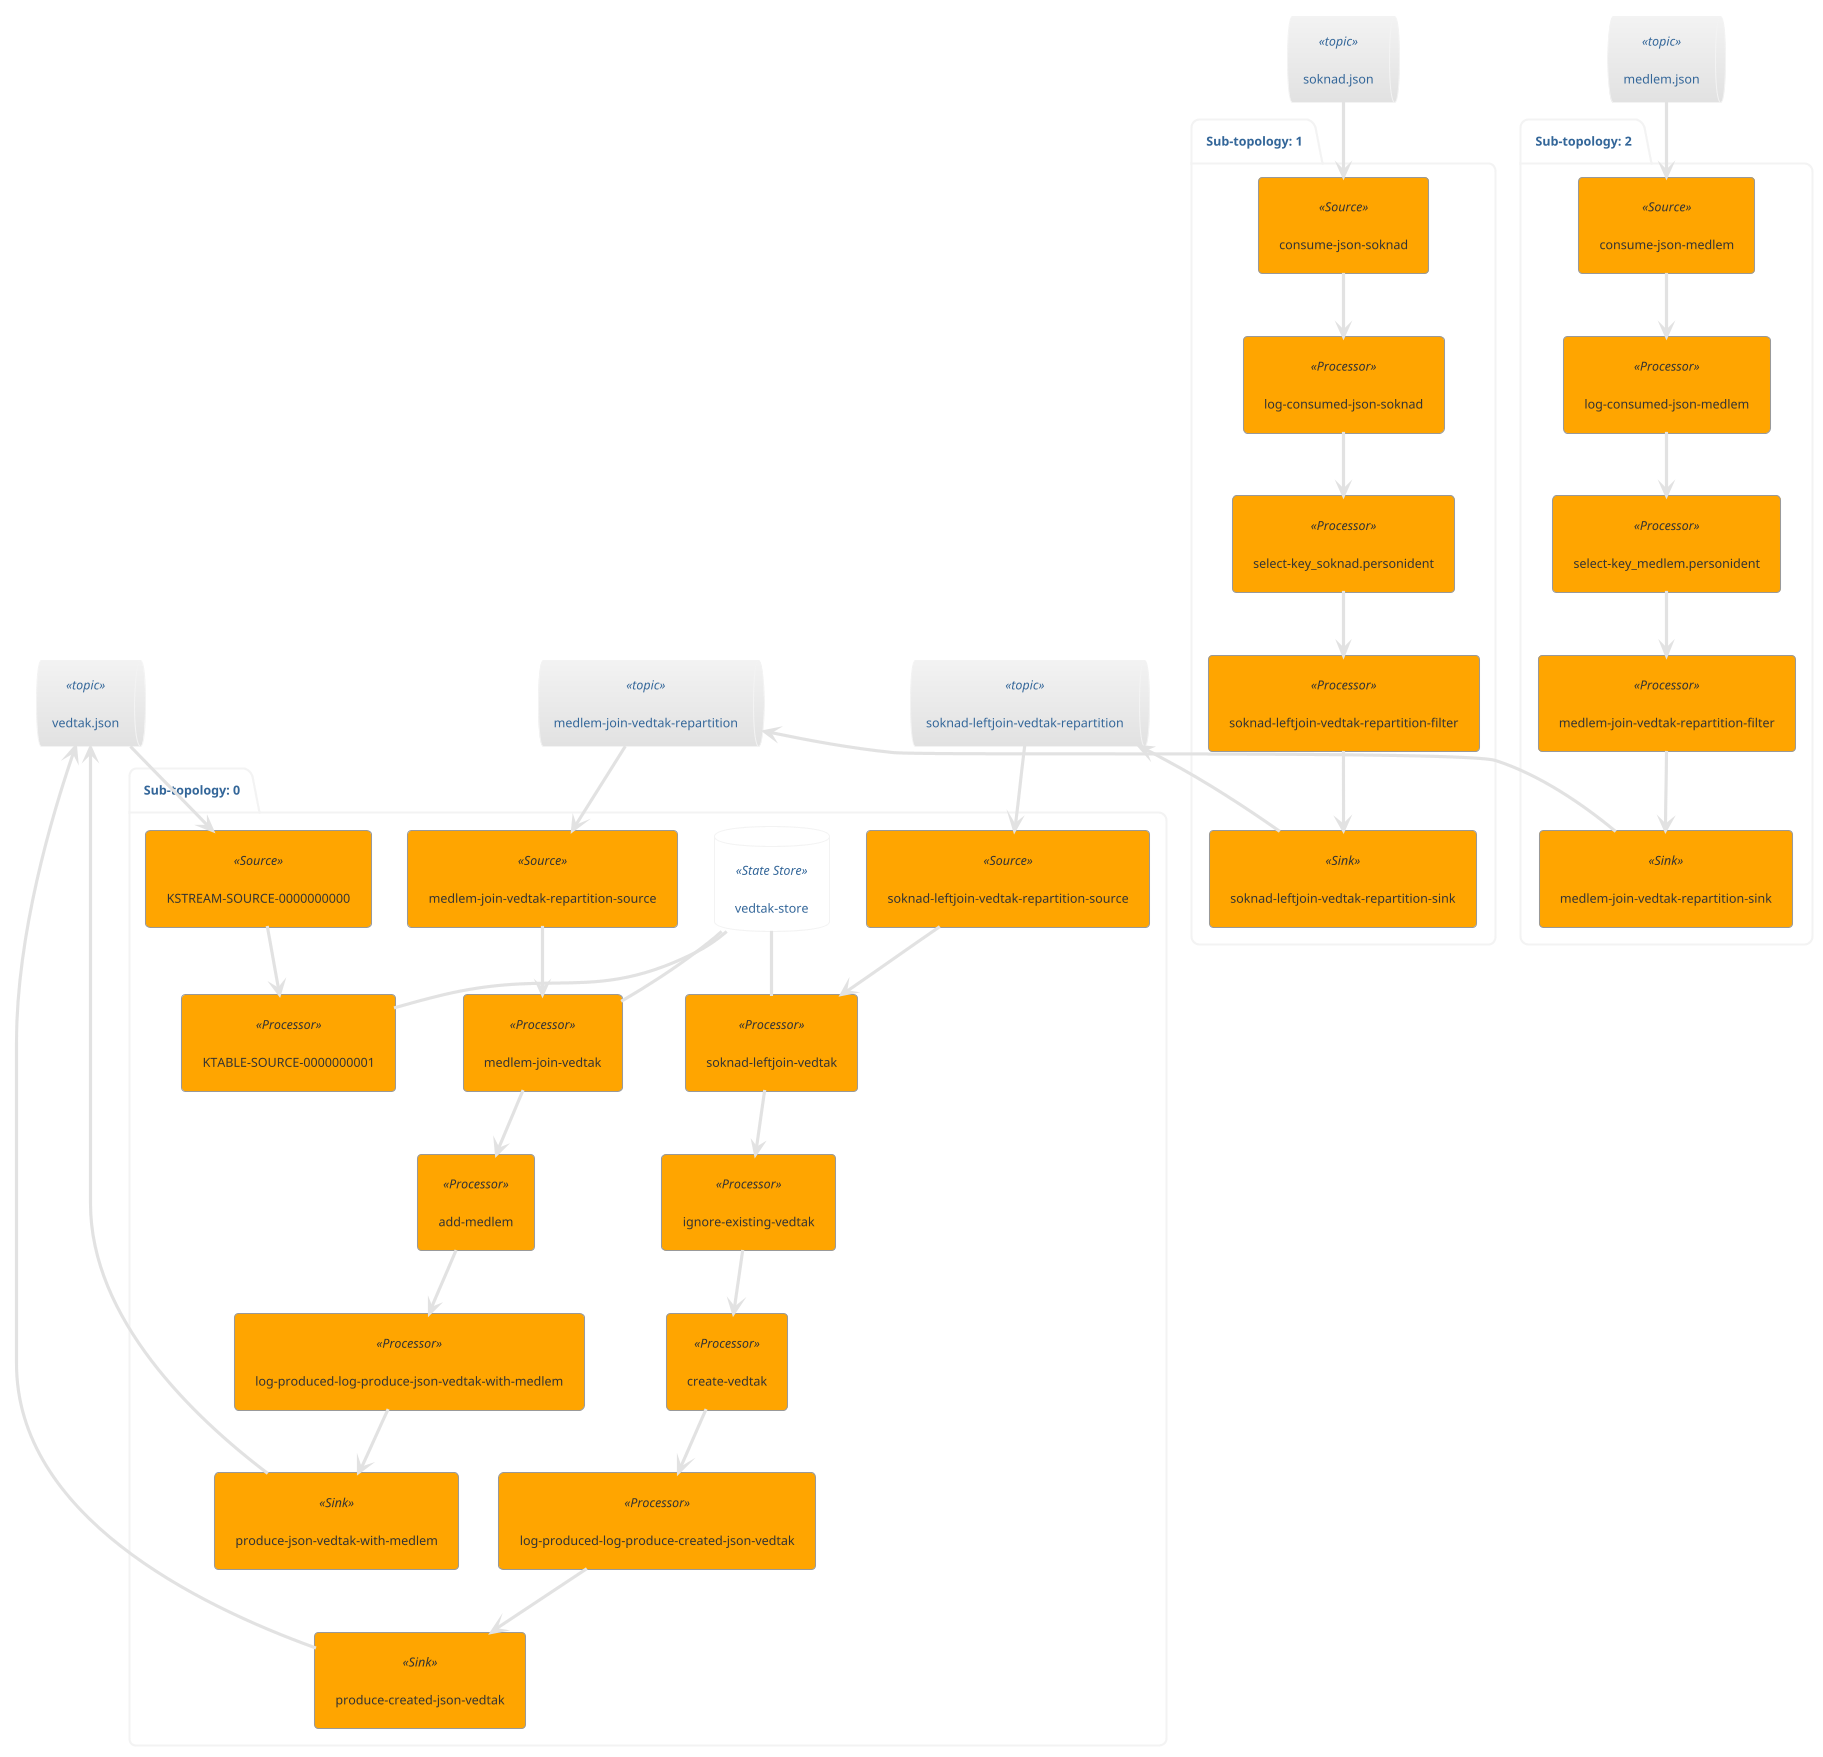@startuml
!theme lightgray
queue "vedtak.json" <<topic>> as vedtak_json
queue "soknad-leftjoin-vedtak-repartition" <<topic>> as soknad_leftjoin_vedtak_repartition
queue "medlem-join-vedtak-repartition" <<topic>> as medlem_join_vedtak_repartition
queue "soknad.json" <<topic>> as soknad_json
queue "medlem.json" <<topic>> as medlem_json
package "Sub-topology: 0" {
	database "vedtak-store" <<State Store>> as vedtak_store
	agent "soknad-leftjoin-vedtak-repartition-source" <<Source>> as soknad_leftjoin_vedtak_repartition_source
	agent "medlem-join-vedtak-repartition-source" <<Source>> as medlem_join_vedtak_repartition_source
	agent "soknad-leftjoin-vedtak" <<Processor>> as soknad_leftjoin_vedtak
	agent "ignore-existing-vedtak" <<Processor>> as ignore_existing_vedtak
	agent "medlem-join-vedtak" <<Processor>> as medlem_join_vedtak
	agent "add-medlem" <<Processor>> as add_medlem
	agent "create-vedtak" <<Processor>> as create_vedtak
	agent "KSTREAM-SOURCE-0000000000" <<Source>> as KSTREAM_SOURCE_0000000000
	agent "log-produced-log-produce-created-json-vedtak" <<Processor>> as log_produced_log_produce_created_json_vedtak
	agent "log-produced-log-produce-json-vedtak-with-medlem" <<Processor>> as log_produced_log_produce_json_vedtak_with_medlem
	agent "KTABLE-SOURCE-0000000001" <<Processor>> as KTABLE_SOURCE_0000000001
	agent "produce-created-json-vedtak" <<Sink>> as produce_created_json_vedtak
	agent "produce-json-vedtak-with-medlem" <<Sink>> as produce_json_vedtak_with_medlem
	soknad_leftjoin_vedtak_repartition --> soknad_leftjoin_vedtak_repartition_source
	medlem_join_vedtak_repartition --> medlem_join_vedtak_repartition_source
	vedtak_store -- soknad_leftjoin_vedtak
	vedtak_store -- medlem_join_vedtak
	vedtak_json --> KSTREAM_SOURCE_0000000000
	vedtak_store -- KTABLE_SOURCE_0000000001
	vedtak_json <-- produce_created_json_vedtak
	vedtak_json <-- produce_json_vedtak_with_medlem
	soknad_leftjoin_vedtak_repartition_source --> soknad_leftjoin_vedtak
	medlem_join_vedtak_repartition_source --> medlem_join_vedtak
	soknad_leftjoin_vedtak --> ignore_existing_vedtak
	ignore_existing_vedtak --> create_vedtak
	medlem_join_vedtak --> add_medlem
	add_medlem --> log_produced_log_produce_json_vedtak_with_medlem
	create_vedtak --> log_produced_log_produce_created_json_vedtak
	KSTREAM_SOURCE_0000000000 --> KTABLE_SOURCE_0000000001
	log_produced_log_produce_created_json_vedtak --> produce_created_json_vedtak
	log_produced_log_produce_json_vedtak_with_medlem --> produce_json_vedtak_with_medlem
}
package "Sub-topology: 1" {
	agent "consume-json-soknad" <<Source>> as consume_json_soknad
	agent "log-consumed-json-soknad" <<Processor>> as log_consumed_json_soknad
	agent "select-key_soknad.personident" <<Processor>> as select_key_soknad_personident
	agent "soknad-leftjoin-vedtak-repartition-filter" <<Processor>> as soknad_leftjoin_vedtak_repartition_filter
	agent "soknad-leftjoin-vedtak-repartition-sink" <<Sink>> as soknad_leftjoin_vedtak_repartition_sink
	soknad_json --> consume_json_soknad
	soknad_leftjoin_vedtak_repartition <-- soknad_leftjoin_vedtak_repartition_sink
	consume_json_soknad --> log_consumed_json_soknad
	log_consumed_json_soknad --> select_key_soknad_personident
	select_key_soknad_personident --> soknad_leftjoin_vedtak_repartition_filter
	soknad_leftjoin_vedtak_repartition_filter --> soknad_leftjoin_vedtak_repartition_sink
}
package "Sub-topology: 2" {
	agent "consume-json-medlem" <<Source>> as consume_json_medlem
	agent "log-consumed-json-medlem" <<Processor>> as log_consumed_json_medlem
	agent "select-key_medlem.personident" <<Processor>> as select_key_medlem_personident
	agent "medlem-join-vedtak-repartition-filter" <<Processor>> as medlem_join_vedtak_repartition_filter
	agent "medlem-join-vedtak-repartition-sink" <<Sink>> as medlem_join_vedtak_repartition_sink
	medlem_json --> consume_json_medlem
	medlem_join_vedtak_repartition <-- medlem_join_vedtak_repartition_sink
	consume_json_medlem --> log_consumed_json_medlem
	log_consumed_json_medlem --> select_key_medlem_personident
	select_key_medlem_personident --> medlem_join_vedtak_repartition_filter
	medlem_join_vedtak_repartition_filter --> medlem_join_vedtak_repartition_sink
}
@enduml